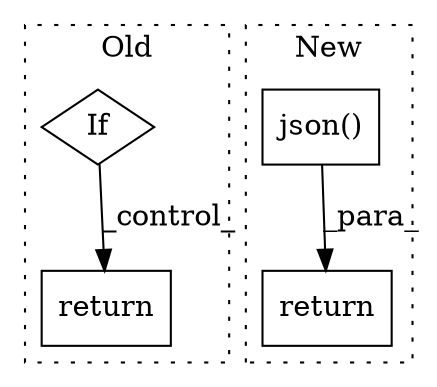 digraph G {
subgraph cluster0 {
1 [label="If" a="96" s="467" l="3" shape="diamond"];
4 [label="return" a="93" s="656" l="7" shape="box"];
label = "Old";
style="dotted";
}
subgraph cluster1 {
2 [label="json()" a="75" s="941" l="15" shape="box"];
3 [label="return" a="93" s="1161" l="7" shape="box"];
label = "New";
style="dotted";
}
1 -> 4 [label="_control_"];
2 -> 3 [label="_para_"];
}